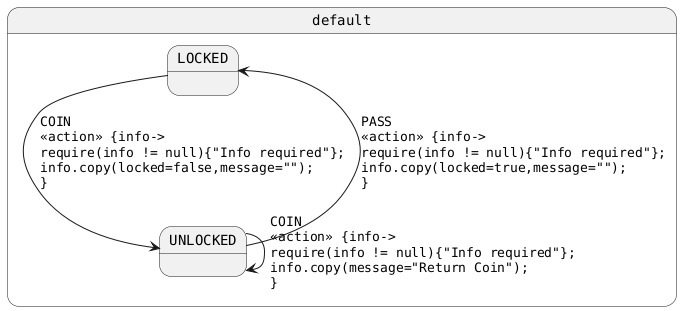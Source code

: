 @startuml
skinparam StateFontName Helvetica
skinparam defaultFontName Monospaced
state default {
LOCKED --> UNLOCKED : COIN\l<<action>> {info->\lrequire(info != null){"Info required"};\linfo.copy(locked=false,message="");\l}
UNLOCKED --> LOCKED : PASS\l<<action>> {info->\lrequire(info != null){"Info required"};\linfo.copy(locked=true,message="");\l}
UNLOCKED --> UNLOCKED : COIN\l<<action>> {info->\lrequire(info != null){"Info required"};\linfo.copy(message="Return Coin");\l}
}
@enduml
